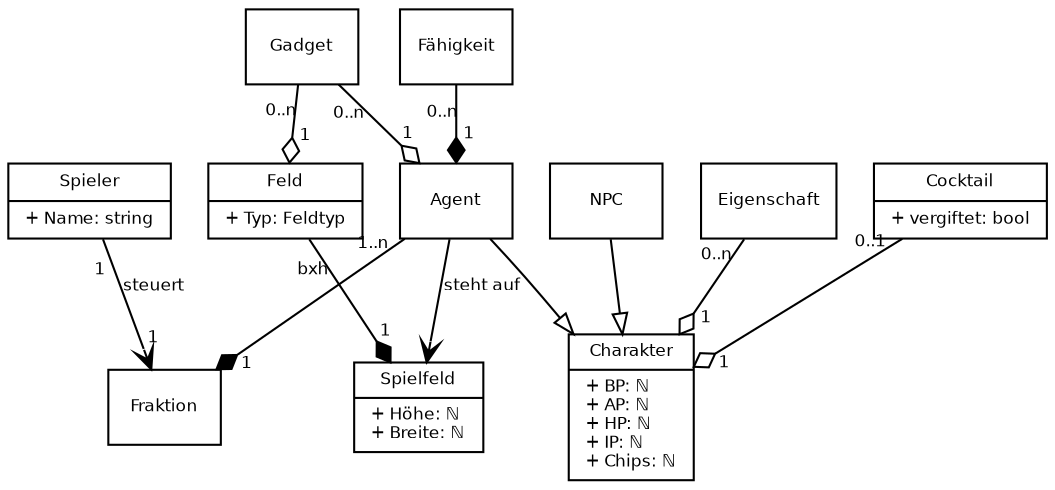 digraph G {
    // General Layout
    fontname = "Bitstream Vera Sans"
    fontsize = 8

    node [
        fontname = "Bitstream Vera Sans"
        fontsize = 8
        shape = "record"
    ]

    edge [
        fontname = "Bitstream Vera Sans"
        fontsize = 8
        arrowhead = "onormal"
        labeldistance = 1.5
    ]

    // Classes
    Spieler [
        label = "{Spieler|+ Name: string\l}"
    ]
    Spielfeld [
        label = "{Spielfeld|+ Höhe: ℕ\l+ Breite: ℕ\l}"
    ]
    Feld [
        label = "{Feld|+ Typ: Feldtyp\l}"
    ]
    Charakter [
        label = "{Charakter|+ BP: ℕ\l+ AP: ℕ\l+ HP: ℕ\l+ IP: ℕ\l+ Chips: ℕ\l}"
    ]
    Agent
    NPC
    Gadget
    Fähigkeit
    Fraktion
    Eigenschaft
    Cocktail [
        label = "{Cocktail|+ vergiftet: bool\l}"
    ]

    // Inheritance
    Agent -> Charakter
    NPC -> Charakter

    // Aggregations
    edge [
        arrowhead = "odiamond"
    ]
    Gadget -> Agent [
        taillabel = "0..n"
        headlabel = "1"
    ]
    Gadget -> Feld [
        taillabel = "0..n"
        headlabel = "1"
    ]
    Eigenschaft -> Charakter [
        taillabel = "0..n"
        headlabel = "1"
    ]
    Cocktail -> Charakter [
        taillabel = "0..1"
        headlabel = "1"
    ]

    // Compositions
    edge [
        arrowhead = "diamond"
    ]
    Feld -> Spielfeld [
        headlabel = "1"
        taillabel = "bxh"
    ]
    Agent -> Fraktion [
        taillabel = "1..n"
        headlabel = "1"
    ]
    Fähigkeit -> Agent [
        taillabel = "0..n"
        headlabel = "1"
    ]

    // Normal Arrows
    edge [
        arrowhead = "vee"
    ]
    Agent -> Spielfeld [
        label = "steht auf"
    ]

    Spieler -> Fraktion [
        label = "steuert"
        taillabel = "1"
        headlabel = "1"
    ]
}
